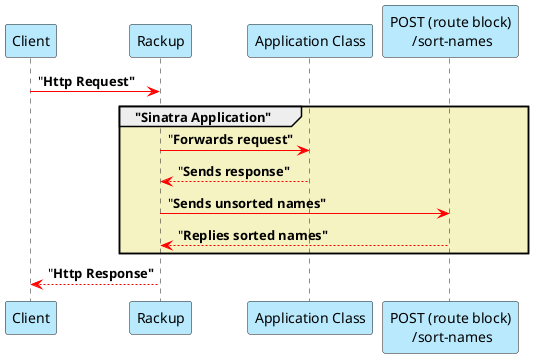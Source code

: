 @startuml

participant "Client" as c #B9E9FC
participant "Rackup" as r #B9E9FC
participant "Application Class" as app #B9E9FC
participant "POST (route block)\n /sort-names" as sort #B9E9FC

c-[#red]>r:"<b>Http Request"
group #F5F3C1 "Sinatra Application"
    r-[#red]>app: "<b>Forwards request"
    app-[#red]->r: "<b>Sends response"
    r-[#red]>sort: "<b>Sends unsorted names"
    r<-[#red]-sort: "<b>Replies sorted names"
end

r-[#red]->c: "<b>Http Response"

@enduml